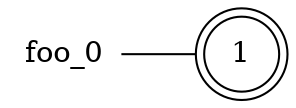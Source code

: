 digraph foo_0 {
	rankdir="LR";
	n_0 [label="foo_0", shape="plaintext"];
	n_1 [id="1", shape=doublecircle, label="1"];
	n_0 -> n_1 [arrowhead=none];

}
